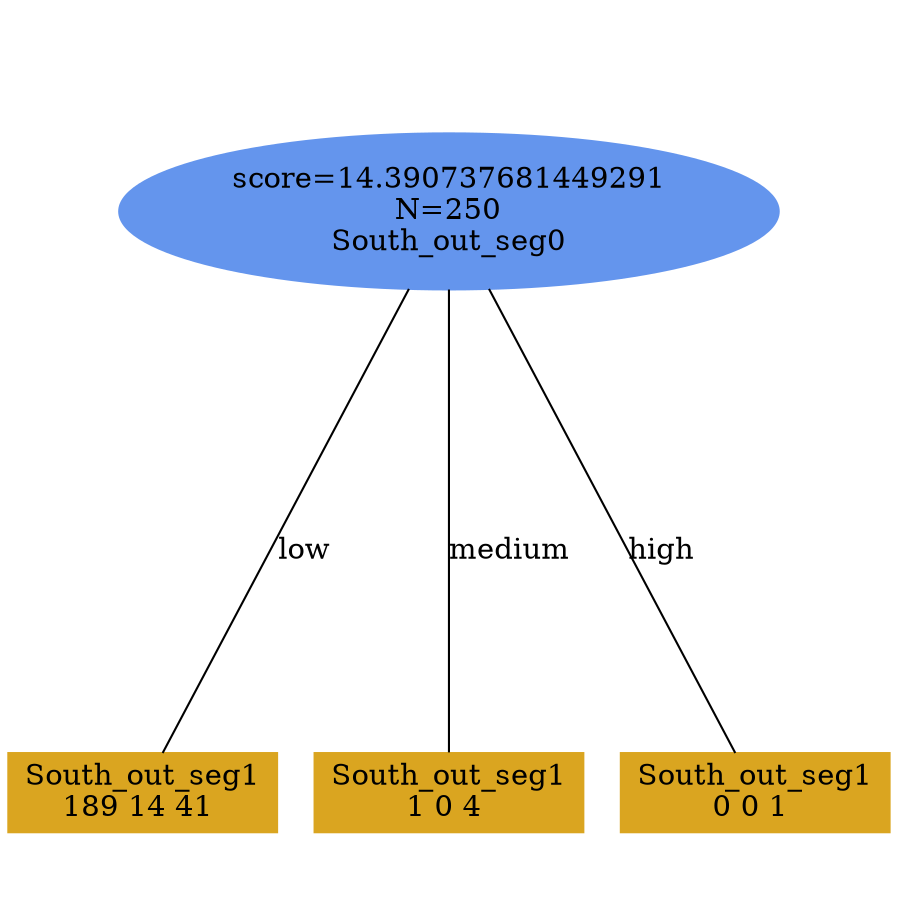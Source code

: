 digraph "DD" {
size = "7.5,10"
ratio=1.0;
center = true;
edge [dir = none];
{ rank = same; node [shape=ellipse, style=filled, color=cornflowerblue];"5456" [label="score=14.390737681449291\nN=250\nSouth_out_seg0"];}
{ rank = same; node [shape=box, style=filled, color=goldenrod];"5457" [label="South_out_seg1\n189 14 41 "];}
{ rank = same; node [shape=box, style=filled, color=goldenrod];"5458" [label="South_out_seg1\n1 0 4 "];}
{ rank = same; node [shape=box, style=filled, color=goldenrod];"5459" [label="South_out_seg1\n0 0 1 "];}
"5456" -> "5457" [label = "low"];
"5456" -> "5458" [label = "medium"];
"5456" -> "5459" [label = "high"];

}